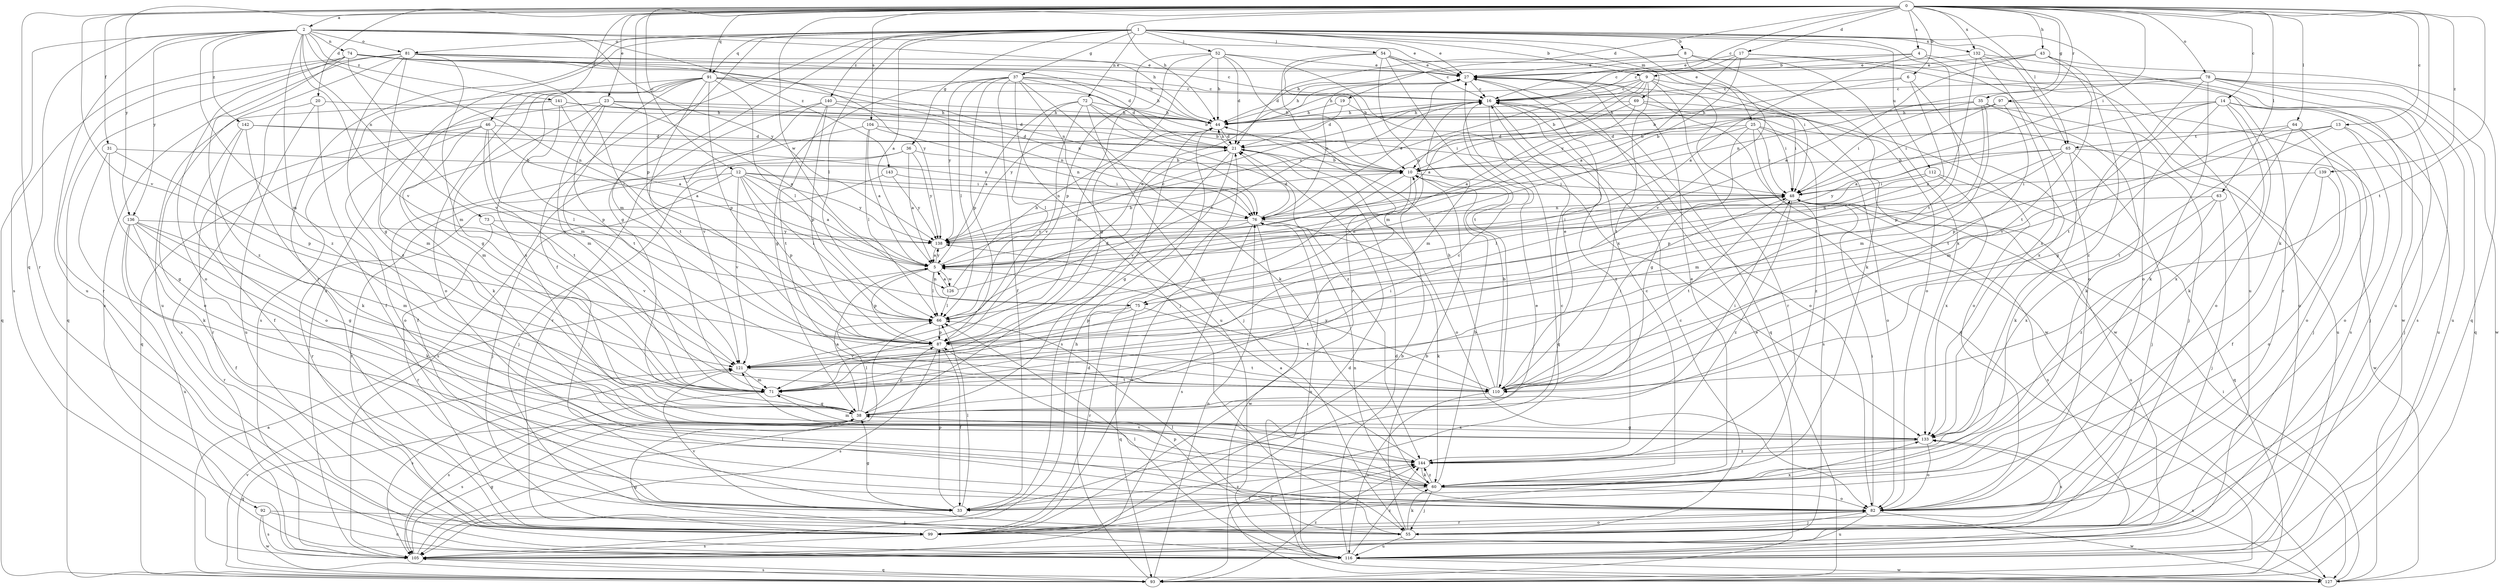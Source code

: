 strict digraph  {
0;
1;
2;
4;
5;
6;
8;
9;
10;
12;
13;
14;
16;
17;
19;
20;
21;
23;
25;
27;
31;
33;
35;
36;
37;
38;
43;
44;
46;
48;
52;
54;
55;
60;
63;
64;
65;
66;
69;
71;
72;
73;
74;
75;
76;
78;
81;
82;
87;
91;
92;
93;
97;
99;
104;
105;
110;
112;
116;
121;
126;
127;
132;
133;
136;
138;
139;
140;
141;
142;
143;
144;
0 -> 2  [label=a];
0 -> 4  [label=a];
0 -> 6  [label=b];
0 -> 12  [label=c];
0 -> 13  [label=c];
0 -> 14  [label=c];
0 -> 16  [label=c];
0 -> 17  [label=d];
0 -> 19  [label=d];
0 -> 20  [label=d];
0 -> 23  [label=e];
0 -> 31  [label=f];
0 -> 35  [label=g];
0 -> 43  [label=h];
0 -> 44  [label=h];
0 -> 46  [label=i];
0 -> 48  [label=i];
0 -> 60  [label=k];
0 -> 63  [label=l];
0 -> 64  [label=l];
0 -> 65  [label=l];
0 -> 78  [label=o];
0 -> 87  [label=p];
0 -> 91  [label=q];
0 -> 97  [label=r];
0 -> 99  [label=r];
0 -> 104  [label=s];
0 -> 110  [label=t];
0 -> 121  [label=v];
0 -> 126  [label=w];
0 -> 132  [label=x];
0 -> 136  [label=y];
0 -> 139  [label=z];
1 -> 5  [label=a];
1 -> 8  [label=b];
1 -> 9  [label=b];
1 -> 25  [label=e];
1 -> 27  [label=e];
1 -> 33  [label=f];
1 -> 36  [label=g];
1 -> 37  [label=g];
1 -> 38  [label=g];
1 -> 52  [label=j];
1 -> 54  [label=j];
1 -> 65  [label=l];
1 -> 66  [label=l];
1 -> 69  [label=m];
1 -> 71  [label=m];
1 -> 72  [label=n];
1 -> 81  [label=o];
1 -> 91  [label=q];
1 -> 99  [label=r];
1 -> 105  [label=s];
1 -> 110  [label=t];
1 -> 112  [label=u];
1 -> 116  [label=u];
1 -> 132  [label=x];
1 -> 140  [label=z];
2 -> 27  [label=e];
2 -> 44  [label=h];
2 -> 71  [label=m];
2 -> 73  [label=n];
2 -> 74  [label=n];
2 -> 75  [label=n];
2 -> 81  [label=o];
2 -> 92  [label=q];
2 -> 105  [label=s];
2 -> 116  [label=u];
2 -> 121  [label=v];
2 -> 136  [label=y];
2 -> 138  [label=y];
2 -> 141  [label=z];
2 -> 142  [label=z];
2 -> 143  [label=z];
2 -> 144  [label=z];
4 -> 5  [label=a];
4 -> 9  [label=b];
4 -> 44  [label=h];
4 -> 82  [label=o];
4 -> 116  [label=u];
5 -> 16  [label=c];
5 -> 66  [label=l];
5 -> 75  [label=n];
5 -> 87  [label=p];
5 -> 126  [label=w];
5 -> 138  [label=y];
6 -> 10  [label=b];
6 -> 16  [label=c];
6 -> 75  [label=n];
6 -> 133  [label=x];
8 -> 21  [label=d];
8 -> 27  [label=e];
8 -> 60  [label=k];
8 -> 121  [label=v];
8 -> 133  [label=x];
9 -> 5  [label=a];
9 -> 10  [label=b];
9 -> 16  [label=c];
9 -> 44  [label=h];
9 -> 93  [label=q];
9 -> 99  [label=r];
9 -> 110  [label=t];
9 -> 127  [label=w];
9 -> 138  [label=y];
10 -> 48  [label=i];
10 -> 71  [label=m];
10 -> 75  [label=n];
12 -> 5  [label=a];
12 -> 48  [label=i];
12 -> 55  [label=j];
12 -> 66  [label=l];
12 -> 76  [label=n];
12 -> 87  [label=p];
12 -> 99  [label=r];
12 -> 121  [label=v];
12 -> 138  [label=y];
13 -> 21  [label=d];
13 -> 55  [label=j];
13 -> 82  [label=o];
13 -> 87  [label=p];
13 -> 110  [label=t];
14 -> 5  [label=a];
14 -> 38  [label=g];
14 -> 44  [label=h];
14 -> 55  [label=j];
14 -> 60  [label=k];
14 -> 82  [label=o];
14 -> 116  [label=u];
14 -> 121  [label=v];
16 -> 44  [label=h];
16 -> 48  [label=i];
16 -> 71  [label=m];
16 -> 82  [label=o];
16 -> 93  [label=q];
16 -> 138  [label=y];
16 -> 144  [label=z];
17 -> 5  [label=a];
17 -> 16  [label=c];
17 -> 27  [label=e];
17 -> 116  [label=u];
17 -> 127  [label=w];
17 -> 138  [label=y];
19 -> 21  [label=d];
19 -> 44  [label=h];
19 -> 55  [label=j];
20 -> 33  [label=f];
20 -> 44  [label=h];
20 -> 105  [label=s];
20 -> 116  [label=u];
21 -> 10  [label=b];
21 -> 38  [label=g];
21 -> 44  [label=h];
21 -> 82  [label=o];
21 -> 121  [label=v];
23 -> 5  [label=a];
23 -> 44  [label=h];
23 -> 60  [label=k];
23 -> 71  [label=m];
23 -> 76  [label=n];
23 -> 93  [label=q];
23 -> 110  [label=t];
25 -> 21  [label=d];
25 -> 38  [label=g];
25 -> 48  [label=i];
25 -> 66  [label=l];
25 -> 82  [label=o];
25 -> 105  [label=s];
25 -> 144  [label=z];
27 -> 16  [label=c];
27 -> 44  [label=h];
27 -> 76  [label=n];
27 -> 82  [label=o];
27 -> 93  [label=q];
27 -> 127  [label=w];
31 -> 10  [label=b];
31 -> 38  [label=g];
31 -> 60  [label=k];
31 -> 87  [label=p];
33 -> 16  [label=c];
33 -> 38  [label=g];
33 -> 66  [label=l];
33 -> 87  [label=p];
33 -> 133  [label=x];
33 -> 144  [label=z];
35 -> 10  [label=b];
35 -> 44  [label=h];
35 -> 48  [label=i];
35 -> 60  [label=k];
35 -> 71  [label=m];
35 -> 87  [label=p];
35 -> 116  [label=u];
36 -> 5  [label=a];
36 -> 10  [label=b];
36 -> 55  [label=j];
36 -> 105  [label=s];
36 -> 138  [label=y];
37 -> 16  [label=c];
37 -> 21  [label=d];
37 -> 33  [label=f];
37 -> 38  [label=g];
37 -> 44  [label=h];
37 -> 55  [label=j];
37 -> 60  [label=k];
37 -> 66  [label=l];
37 -> 87  [label=p];
37 -> 116  [label=u];
37 -> 138  [label=y];
38 -> 5  [label=a];
38 -> 16  [label=c];
38 -> 48  [label=i];
38 -> 66  [label=l];
38 -> 87  [label=p];
38 -> 93  [label=q];
38 -> 105  [label=s];
38 -> 133  [label=x];
43 -> 5  [label=a];
43 -> 16  [label=c];
43 -> 27  [label=e];
43 -> 93  [label=q];
43 -> 110  [label=t];
43 -> 144  [label=z];
44 -> 21  [label=d];
44 -> 105  [label=s];
46 -> 5  [label=a];
46 -> 21  [label=d];
46 -> 66  [label=l];
46 -> 71  [label=m];
46 -> 82  [label=o];
46 -> 99  [label=r];
46 -> 110  [label=t];
48 -> 76  [label=n];
48 -> 105  [label=s];
48 -> 110  [label=t];
48 -> 116  [label=u];
48 -> 144  [label=z];
52 -> 10  [label=b];
52 -> 21  [label=d];
52 -> 27  [label=e];
52 -> 38  [label=g];
52 -> 44  [label=h];
52 -> 71  [label=m];
52 -> 87  [label=p];
52 -> 133  [label=x];
54 -> 10  [label=b];
54 -> 16  [label=c];
54 -> 27  [label=e];
54 -> 48  [label=i];
54 -> 71  [label=m];
54 -> 99  [label=r];
54 -> 110  [label=t];
55 -> 10  [label=b];
55 -> 16  [label=c];
55 -> 60  [label=k];
55 -> 66  [label=l];
55 -> 87  [label=p];
55 -> 116  [label=u];
55 -> 121  [label=v];
55 -> 133  [label=x];
60 -> 10  [label=b];
60 -> 16  [label=c];
60 -> 27  [label=e];
60 -> 33  [label=f];
60 -> 55  [label=j];
60 -> 82  [label=o];
60 -> 121  [label=v];
60 -> 144  [label=z];
63 -> 55  [label=j];
63 -> 76  [label=n];
63 -> 133  [label=x];
63 -> 144  [label=z];
64 -> 55  [label=j];
64 -> 71  [label=m];
64 -> 82  [label=o];
64 -> 133  [label=x];
64 -> 65  [label=t];
65 -> 10  [label=b];
65 -> 55  [label=j];
65 -> 60  [label=k];
65 -> 71  [label=m];
65 -> 87  [label=p];
65 -> 127  [label=w];
65 -> 138  [label=y];
66 -> 16  [label=c];
66 -> 87  [label=p];
69 -> 5  [label=a];
69 -> 44  [label=h];
69 -> 48  [label=i];
69 -> 76  [label=n];
69 -> 82  [label=o];
71 -> 38  [label=g];
71 -> 48  [label=i];
71 -> 105  [label=s];
72 -> 5  [label=a];
72 -> 10  [label=b];
72 -> 44  [label=h];
72 -> 55  [label=j];
72 -> 66  [label=l];
72 -> 121  [label=v];
72 -> 144  [label=z];
73 -> 99  [label=r];
73 -> 121  [label=v];
73 -> 138  [label=y];
74 -> 21  [label=d];
74 -> 27  [label=e];
74 -> 44  [label=h];
74 -> 66  [label=l];
74 -> 76  [label=n];
74 -> 82  [label=o];
74 -> 93  [label=q];
74 -> 99  [label=r];
74 -> 121  [label=v];
74 -> 144  [label=z];
75 -> 87  [label=p];
75 -> 93  [label=q];
75 -> 99  [label=r];
75 -> 110  [label=t];
76 -> 21  [label=d];
76 -> 27  [label=e];
76 -> 60  [label=k];
76 -> 99  [label=r];
76 -> 105  [label=s];
76 -> 127  [label=w];
76 -> 138  [label=y];
78 -> 16  [label=c];
78 -> 60  [label=k];
78 -> 76  [label=n];
78 -> 93  [label=q];
78 -> 105  [label=s];
78 -> 110  [label=t];
78 -> 116  [label=u];
78 -> 127  [label=w];
81 -> 16  [label=c];
81 -> 27  [label=e];
81 -> 38  [label=g];
81 -> 71  [label=m];
81 -> 93  [label=q];
81 -> 105  [label=s];
81 -> 116  [label=u];
81 -> 138  [label=y];
81 -> 144  [label=z];
82 -> 48  [label=i];
82 -> 55  [label=j];
82 -> 76  [label=n];
82 -> 99  [label=r];
82 -> 116  [label=u];
82 -> 127  [label=w];
87 -> 21  [label=d];
87 -> 33  [label=f];
87 -> 105  [label=s];
87 -> 110  [label=t];
87 -> 121  [label=v];
91 -> 10  [label=b];
91 -> 16  [label=c];
91 -> 38  [label=g];
91 -> 66  [label=l];
91 -> 71  [label=m];
91 -> 76  [label=n];
91 -> 82  [label=o];
91 -> 87  [label=p];
91 -> 105  [label=s];
91 -> 110  [label=t];
91 -> 133  [label=x];
92 -> 55  [label=j];
92 -> 105  [label=s];
92 -> 116  [label=u];
92 -> 127  [label=w];
93 -> 5  [label=a];
93 -> 21  [label=d];
93 -> 27  [label=e];
93 -> 76  [label=n];
93 -> 105  [label=s];
93 -> 121  [label=v];
93 -> 144  [label=z];
97 -> 10  [label=b];
97 -> 44  [label=h];
97 -> 48  [label=i];
97 -> 105  [label=s];
97 -> 110  [label=t];
99 -> 10  [label=b];
99 -> 27  [label=e];
99 -> 82  [label=o];
99 -> 105  [label=s];
99 -> 144  [label=z];
104 -> 5  [label=a];
104 -> 21  [label=d];
104 -> 33  [label=f];
104 -> 66  [label=l];
104 -> 76  [label=n];
105 -> 38  [label=g];
105 -> 44  [label=h];
105 -> 66  [label=l];
105 -> 93  [label=q];
110 -> 10  [label=b];
110 -> 27  [label=e];
110 -> 44  [label=h];
110 -> 48  [label=i];
110 -> 116  [label=u];
110 -> 138  [label=y];
112 -> 48  [label=i];
112 -> 66  [label=l];
112 -> 93  [label=q];
112 -> 133  [label=x];
116 -> 21  [label=d];
116 -> 38  [label=g];
116 -> 66  [label=l];
116 -> 76  [label=n];
116 -> 127  [label=w];
116 -> 144  [label=z];
121 -> 71  [label=m];
121 -> 105  [label=s];
121 -> 110  [label=t];
126 -> 5  [label=a];
126 -> 27  [label=e];
126 -> 44  [label=h];
126 -> 66  [label=l];
127 -> 21  [label=d];
127 -> 48  [label=i];
127 -> 133  [label=x];
132 -> 27  [label=e];
132 -> 82  [label=o];
132 -> 99  [label=r];
132 -> 121  [label=v];
132 -> 133  [label=x];
133 -> 38  [label=g];
133 -> 71  [label=m];
133 -> 82  [label=o];
133 -> 144  [label=z];
136 -> 33  [label=f];
136 -> 38  [label=g];
136 -> 60  [label=k];
136 -> 71  [label=m];
136 -> 99  [label=r];
136 -> 116  [label=u];
136 -> 138  [label=y];
138 -> 5  [label=a];
138 -> 10  [label=b];
138 -> 48  [label=i];
139 -> 33  [label=f];
139 -> 48  [label=i];
139 -> 82  [label=o];
140 -> 44  [label=h];
140 -> 48  [label=i];
140 -> 87  [label=p];
140 -> 99  [label=r];
140 -> 110  [label=t];
140 -> 121  [label=v];
141 -> 5  [label=a];
141 -> 21  [label=d];
141 -> 44  [label=h];
141 -> 71  [label=m];
141 -> 82  [label=o];
141 -> 87  [label=p];
142 -> 21  [label=d];
142 -> 33  [label=f];
142 -> 60  [label=k];
142 -> 76  [label=n];
142 -> 82  [label=o];
143 -> 48  [label=i];
143 -> 99  [label=r];
143 -> 138  [label=y];
144 -> 5  [label=a];
144 -> 60  [label=k];
}
